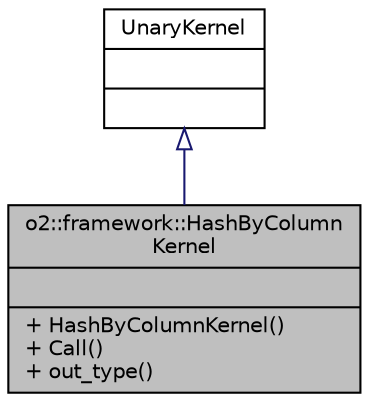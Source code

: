 digraph "o2::framework::HashByColumnKernel"
{
 // INTERACTIVE_SVG=YES
  bgcolor="transparent";
  edge [fontname="Helvetica",fontsize="10",labelfontname="Helvetica",labelfontsize="10"];
  node [fontname="Helvetica",fontsize="10",shape=record];
  Node1 [label="{o2::framework::HashByColumn\lKernel\n||+ HashByColumnKernel()\l+ Call()\l+ out_type()\l}",height=0.2,width=0.4,color="black", fillcolor="grey75", style="filled", fontcolor="black"];
  Node2 -> Node1 [dir="back",color="midnightblue",fontsize="10",style="solid",arrowtail="onormal",fontname="Helvetica"];
  Node2 [label="{UnaryKernel\n||}",height=0.2,width=0.4,color="black",URL="$d7/db5/classarrow_1_1compute_1_1UnaryKernel.html"];
}

